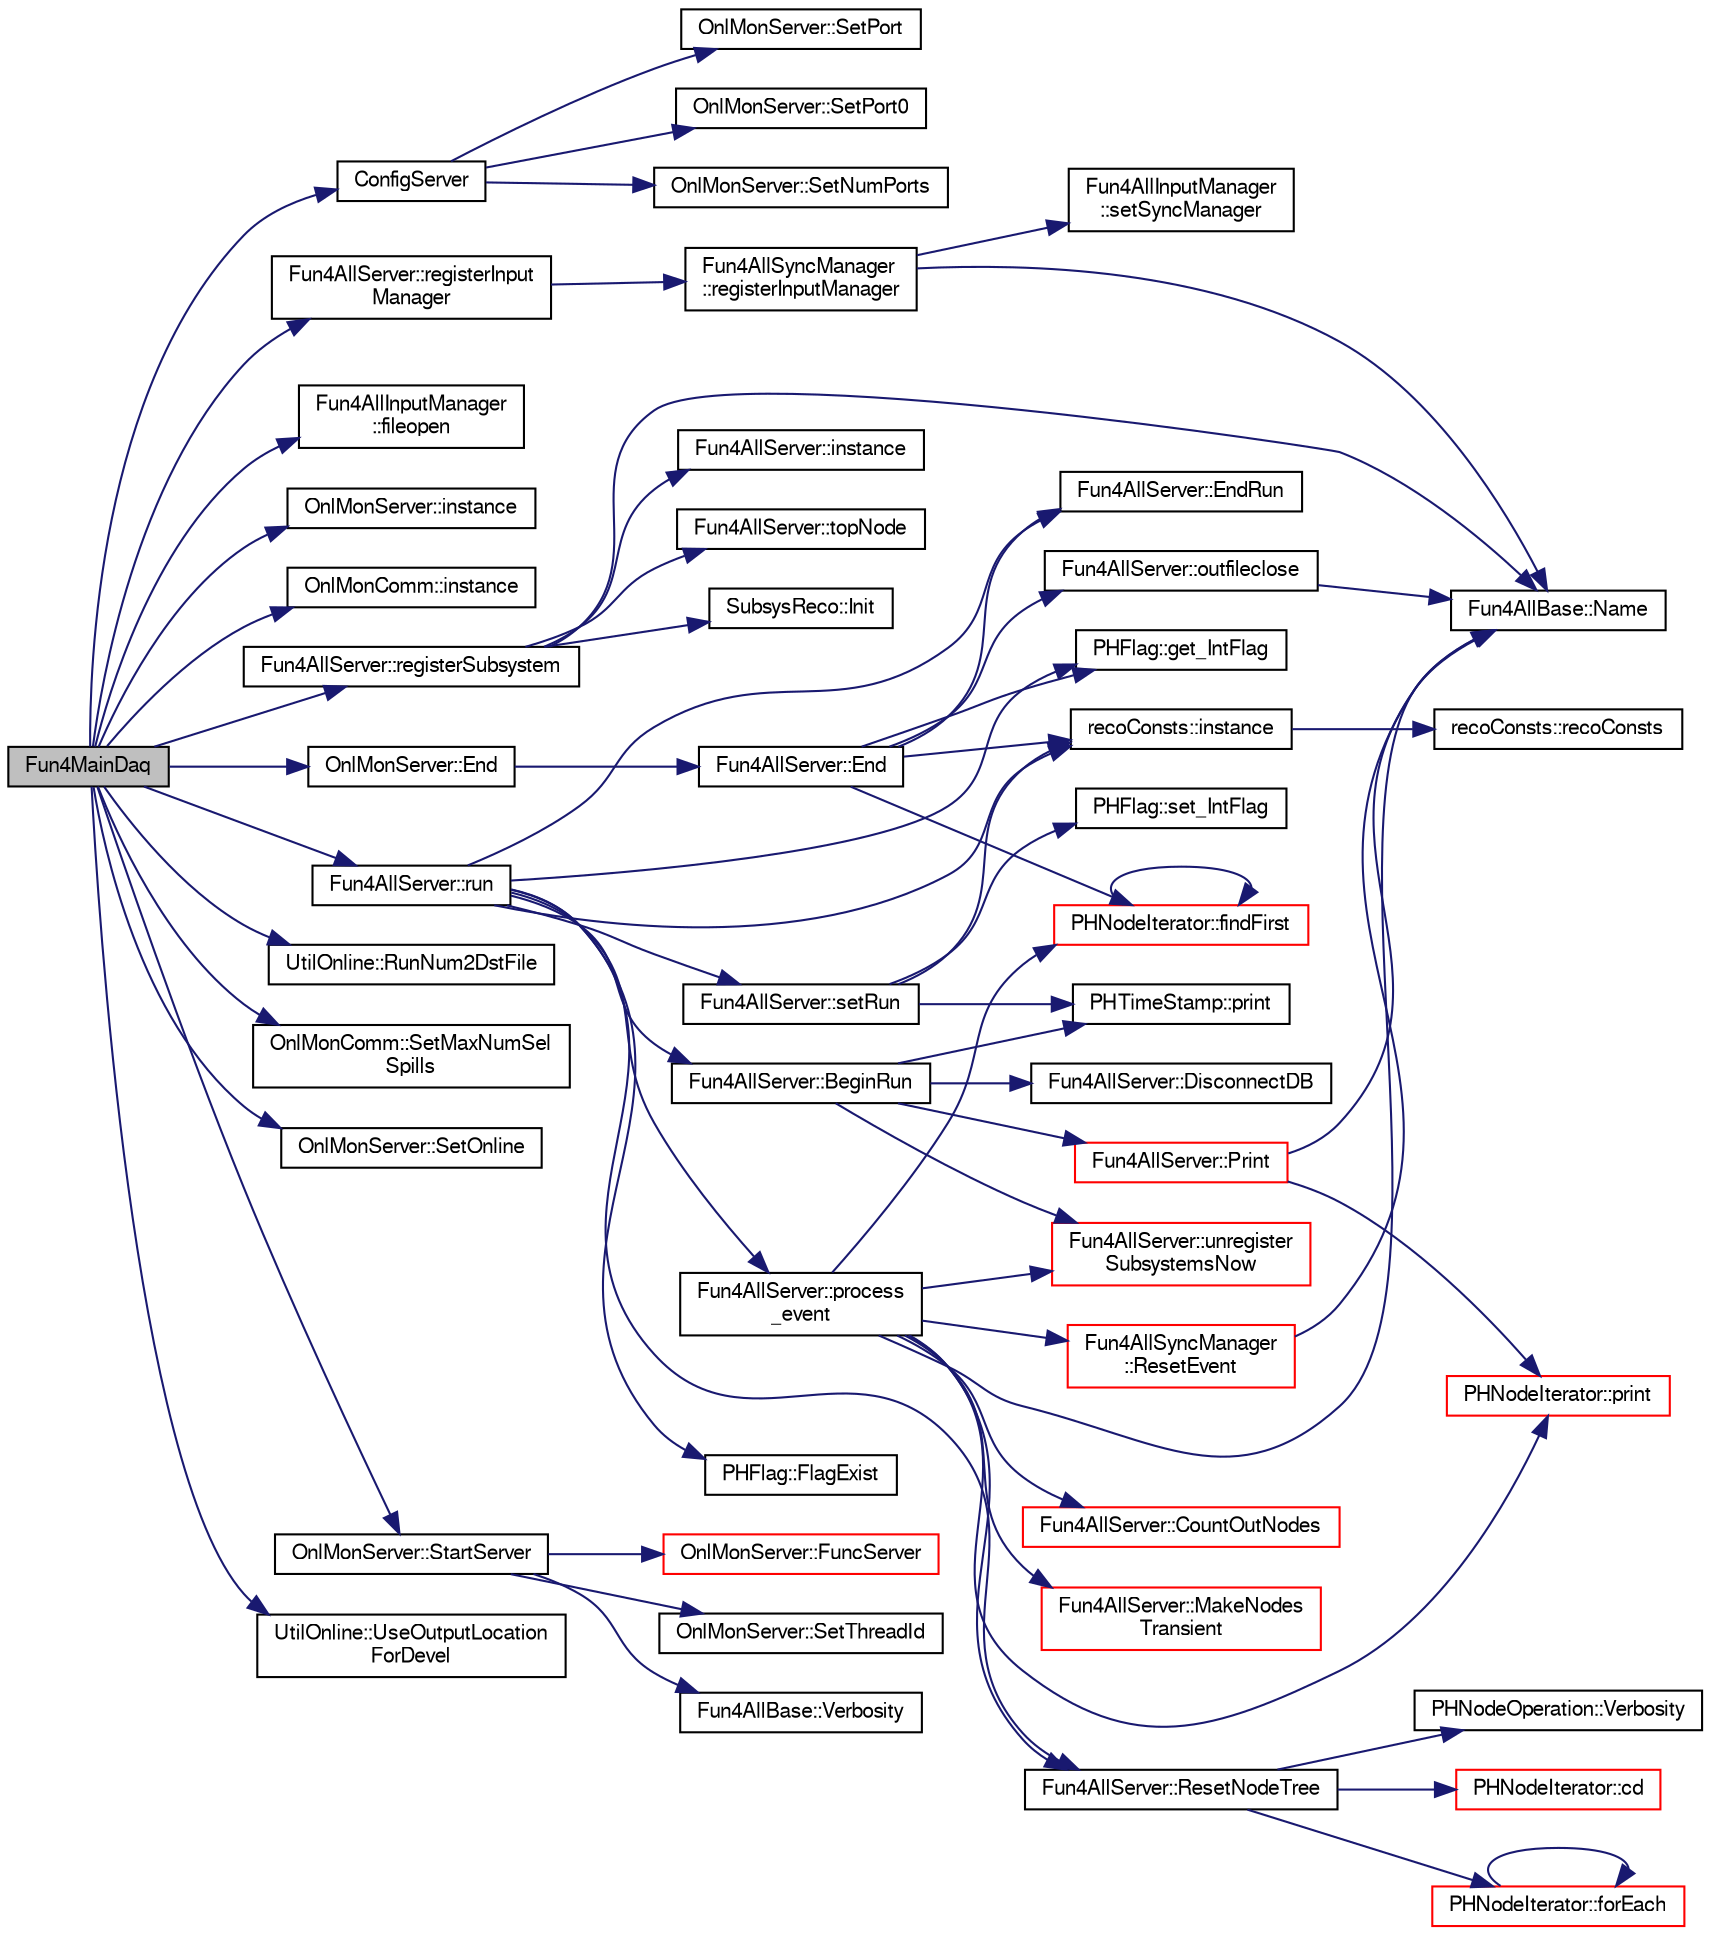 digraph "Fun4MainDaq"
{
  bgcolor="transparent";
  edge [fontname="FreeSans",fontsize="10",labelfontname="FreeSans",labelfontsize="10"];
  node [fontname="FreeSans",fontsize="10",shape=record];
  rankdir="LR";
  Node1 [label="Fun4MainDaq",height=0.2,width=0.4,color="black", fillcolor="grey75", style="filled" fontcolor="black"];
  Node1 -> Node2 [color="midnightblue",fontsize="10",style="solid",fontname="FreeSans"];
  Node2 [label="ConfigServer",height=0.2,width=0.4,color="black",URL="$df/d47/TestOnlMon4MainDaq_8C.html#acd752d21c84007d1ba0bc54dfd9cedc9"];
  Node2 -> Node3 [color="midnightblue",fontsize="10",style="solid",fontname="FreeSans"];
  Node3 [label="OnlMonServer::SetNumPorts",height=0.2,width=0.4,color="black",URL="$d8/d38/classOnlMonServer.html#a3f9772414d8537a9beb0ca858952c828"];
  Node2 -> Node4 [color="midnightblue",fontsize="10",style="solid",fontname="FreeSans"];
  Node4 [label="OnlMonServer::SetPort",height=0.2,width=0.4,color="black",URL="$d8/d38/classOnlMonServer.html#a6ec9ddf73836595d0fa269d5196898b6"];
  Node2 -> Node5 [color="midnightblue",fontsize="10",style="solid",fontname="FreeSans"];
  Node5 [label="OnlMonServer::SetPort0",height=0.2,width=0.4,color="black",URL="$d8/d38/classOnlMonServer.html#a4fa51dcd1bf21c09d28a5c5cbc9fe92b"];
  Node1 -> Node6 [color="midnightblue",fontsize="10",style="solid",fontname="FreeSans"];
  Node6 [label="OnlMonServer::End",height=0.2,width=0.4,color="black",URL="$d8/d38/classOnlMonServer.html#afa6a2749217b65d3de3f6fb3623c05b5"];
  Node6 -> Node7 [color="midnightblue",fontsize="10",style="solid",fontname="FreeSans"];
  Node7 [label="Fun4AllServer::End",height=0.2,width=0.4,color="black",URL="$da/d29/classFun4AllServer.html#ab7263450319ca1d5029209fde26a7af8"];
  Node7 -> Node8 [color="midnightblue",fontsize="10",style="solid",fontname="FreeSans"];
  Node8 [label="recoConsts::instance",height=0.2,width=0.4,color="black",URL="$d8/d14/classrecoConsts.html#ae69a5c29a7199ba16d0e537158618802"];
  Node8 -> Node9 [color="midnightblue",fontsize="10",style="solid",fontname="FreeSans"];
  Node9 [label="recoConsts::recoConsts",height=0.2,width=0.4,color="black",URL="$d8/d14/classrecoConsts.html#ae882d6adc62f783ec78114fe3dee3c24"];
  Node7 -> Node10 [color="midnightblue",fontsize="10",style="solid",fontname="FreeSans"];
  Node10 [label="Fun4AllServer::EndRun",height=0.2,width=0.4,color="black",URL="$da/d29/classFun4AllServer.html#a53b1b6b338aa36891f2690a188920980"];
  Node7 -> Node11 [color="midnightblue",fontsize="10",style="solid",fontname="FreeSans"];
  Node11 [label="PHFlag::get_IntFlag",height=0.2,width=0.4,color="black",URL="$d1/da8/classPHFlag.html#a07899067141a5f12333cc37183caddc8"];
  Node7 -> Node12 [color="midnightblue",fontsize="10",style="solid",fontname="FreeSans"];
  Node12 [label="PHNodeIterator::findFirst",height=0.2,width=0.4,color="red",URL="$d5/d07/classPHNodeIterator.html#aea98bf8619af59b1212a94fb32106baa"];
  Node12 -> Node12 [color="midnightblue",fontsize="10",style="solid",fontname="FreeSans"];
  Node7 -> Node13 [color="midnightblue",fontsize="10",style="solid",fontname="FreeSans"];
  Node13 [label="Fun4AllServer::outfileclose",height=0.2,width=0.4,color="black",URL="$da/d29/classFun4AllServer.html#a6f2074f451d0c0c1b4a802edde5ffb94"];
  Node13 -> Node14 [color="midnightblue",fontsize="10",style="solid",fontname="FreeSans"];
  Node14 [label="Fun4AllBase::Name",height=0.2,width=0.4,color="black",URL="$d5/dec/classFun4AllBase.html#a41f9ac377743d046f590617fd6f4f0ed",tooltip="Returns the name of this module. "];
  Node1 -> Node15 [color="midnightblue",fontsize="10",style="solid",fontname="FreeSans"];
  Node15 [label="Fun4AllInputManager\l::fileopen",height=0.2,width=0.4,color="black",URL="$d4/da9/classFun4AllInputManager.html#a8ad787f847a175450ec5beddeaa33ca6"];
  Node1 -> Node16 [color="midnightblue",fontsize="10",style="solid",fontname="FreeSans"];
  Node16 [label="OnlMonServer::instance",height=0.2,width=0.4,color="black",URL="$d8/d38/classOnlMonServer.html#a051f5d14c8aee2413bb6f69cb92dc096"];
  Node1 -> Node17 [color="midnightblue",fontsize="10",style="solid",fontname="FreeSans"];
  Node17 [label="OnlMonComm::instance",height=0.2,width=0.4,color="black",URL="$d9/d95/classOnlMonComm.html#a2702d6965a37f5a31ff1dd2bd1032ab9"];
  Node1 -> Node18 [color="midnightblue",fontsize="10",style="solid",fontname="FreeSans"];
  Node18 [label="Fun4AllServer::registerInput\lManager",height=0.2,width=0.4,color="black",URL="$da/d29/classFun4AllServer.html#ab2cb490790d15b865ae79eb3094caabe"];
  Node18 -> Node19 [color="midnightblue",fontsize="10",style="solid",fontname="FreeSans"];
  Node19 [label="Fun4AllSyncManager\l::registerInputManager",height=0.2,width=0.4,color="black",URL="$dd/ded/classFun4AllSyncManager.html#a2a284bc4ed777ec7f39d6e5c7090067c"];
  Node19 -> Node14 [color="midnightblue",fontsize="10",style="solid",fontname="FreeSans"];
  Node19 -> Node20 [color="midnightblue",fontsize="10",style="solid",fontname="FreeSans"];
  Node20 [label="Fun4AllInputManager\l::setSyncManager",height=0.2,width=0.4,color="black",URL="$d4/da9/classFun4AllInputManager.html#a5b0cdb689482c4143b7b22ca8a780c51"];
  Node1 -> Node21 [color="midnightblue",fontsize="10",style="solid",fontname="FreeSans"];
  Node21 [label="Fun4AllServer::registerSubsystem",height=0.2,width=0.4,color="black",URL="$da/d29/classFun4AllServer.html#a0a9947db0ede1e55622001eb7515f8c0"];
  Node21 -> Node22 [color="midnightblue",fontsize="10",style="solid",fontname="FreeSans"];
  Node22 [label="Fun4AllServer::instance",height=0.2,width=0.4,color="black",URL="$da/d29/classFun4AllServer.html#a3e55156f91b2c94bb6c4ef33ffce587a"];
  Node21 -> Node14 [color="midnightblue",fontsize="10",style="solid",fontname="FreeSans"];
  Node21 -> Node23 [color="midnightblue",fontsize="10",style="solid",fontname="FreeSans"];
  Node23 [label="Fun4AllServer::topNode",height=0.2,width=0.4,color="black",URL="$da/d29/classFun4AllServer.html#abcaf6825367e5db292ff795237bdcf62"];
  Node21 -> Node24 [color="midnightblue",fontsize="10",style="solid",fontname="FreeSans"];
  Node24 [label="SubsysReco::Init",height=0.2,width=0.4,color="black",URL="$d0/d32/classSubsysReco.html#a6670c0a093dd2c2bdd44f8fc6f9ba8e8"];
  Node1 -> Node25 [color="midnightblue",fontsize="10",style="solid",fontname="FreeSans"];
  Node25 [label="Fun4AllServer::run",height=0.2,width=0.4,color="black",URL="$da/d29/classFun4AllServer.html#a11bbc8b2f53bc06e0b05ee202dd6372a",tooltip="run n events (0 means up to end of file) "];
  Node25 -> Node8 [color="midnightblue",fontsize="10",style="solid",fontname="FreeSans"];
  Node25 -> Node26 [color="midnightblue",fontsize="10",style="solid",fontname="FreeSans"];
  Node26 [label="PHFlag::FlagExist",height=0.2,width=0.4,color="black",URL="$d1/da8/classPHFlag.html#a4b73a422f0076568904d71f40e849da5"];
  Node25 -> Node11 [color="midnightblue",fontsize="10",style="solid",fontname="FreeSans"];
  Node25 -> Node27 [color="midnightblue",fontsize="10",style="solid",fontname="FreeSans"];
  Node27 [label="Fun4AllServer::ResetNodeTree",height=0.2,width=0.4,color="black",URL="$da/d29/classFun4AllServer.html#ab2479a9a3e45d51118e308597acd5228"];
  Node27 -> Node28 [color="midnightblue",fontsize="10",style="solid",fontname="FreeSans"];
  Node28 [label="PHNodeOperation::Verbosity",height=0.2,width=0.4,color="black",URL="$db/d8e/classPHNodeOperation.html#a641fdf1094ec15063171e199a4066a0d"];
  Node27 -> Node29 [color="midnightblue",fontsize="10",style="solid",fontname="FreeSans"];
  Node29 [label="PHNodeIterator::cd",height=0.2,width=0.4,color="red",URL="$d5/d07/classPHNodeIterator.html#a4cfa0490b6522394b13723c7db38a3a6"];
  Node27 -> Node30 [color="midnightblue",fontsize="10",style="solid",fontname="FreeSans"];
  Node30 [label="PHNodeIterator::forEach",height=0.2,width=0.4,color="red",URL="$d5/d07/classPHNodeIterator.html#afeaefab44bf0ab15a439926205924f19"];
  Node30 -> Node30 [color="midnightblue",fontsize="10",style="solid",fontname="FreeSans"];
  Node25 -> Node31 [color="midnightblue",fontsize="10",style="solid",fontname="FreeSans"];
  Node31 [label="Fun4AllServer::setRun",height=0.2,width=0.4,color="black",URL="$da/d29/classFun4AllServer.html#af1002b9170308da078c0e14a5ac4b514"];
  Node31 -> Node8 [color="midnightblue",fontsize="10",style="solid",fontname="FreeSans"];
  Node31 -> Node32 [color="midnightblue",fontsize="10",style="solid",fontname="FreeSans"];
  Node32 [label="PHFlag::set_IntFlag",height=0.2,width=0.4,color="black",URL="$d1/da8/classPHFlag.html#a3ef5c3f1eff2daaaf18e5129858a9ef8"];
  Node31 -> Node33 [color="midnightblue",fontsize="10",style="solid",fontname="FreeSans"];
  Node33 [label="PHTimeStamp::print",height=0.2,width=0.4,color="black",URL="$da/dc2/classPHTimeStamp.html#a4ef1bd9d8bfb3a8263aa9ceafb80bb34"];
  Node25 -> Node34 [color="midnightblue",fontsize="10",style="solid",fontname="FreeSans"];
  Node34 [label="Fun4AllServer::BeginRun",height=0.2,width=0.4,color="black",URL="$da/d29/classFun4AllServer.html#afcfc5583204cac58b4e66a2406187a18"];
  Node34 -> Node33 [color="midnightblue",fontsize="10",style="solid",fontname="FreeSans"];
  Node34 -> Node35 [color="midnightblue",fontsize="10",style="solid",fontname="FreeSans"];
  Node35 [label="Fun4AllServer::unregister\lSubsystemsNow",height=0.2,width=0.4,color="red",URL="$da/d29/classFun4AllServer.html#a3a4e3f448388cb2e68b085e9038feaf8"];
  Node34 -> Node36 [color="midnightblue",fontsize="10",style="solid",fontname="FreeSans"];
  Node36 [label="Fun4AllServer::DisconnectDB",height=0.2,width=0.4,color="black",URL="$da/d29/classFun4AllServer.html#a1266c6d922adaaa9e895b854be49d3e8"];
  Node34 -> Node37 [color="midnightblue",fontsize="10",style="solid",fontname="FreeSans"];
  Node37 [label="Fun4AllServer::Print",height=0.2,width=0.4,color="red",URL="$da/d29/classFun4AllServer.html#ae1b1a243ee1a67367c8da4ec3bdc003d"];
  Node37 -> Node14 [color="midnightblue",fontsize="10",style="solid",fontname="FreeSans"];
  Node37 -> Node38 [color="midnightblue",fontsize="10",style="solid",fontname="FreeSans"];
  Node38 [label="PHNodeIterator::print",height=0.2,width=0.4,color="red",URL="$d5/d07/classPHNodeIterator.html#aec2fbc1e56be7e1a0b064ecde48edee5"];
  Node25 -> Node10 [color="midnightblue",fontsize="10",style="solid",fontname="FreeSans"];
  Node25 -> Node39 [color="midnightblue",fontsize="10",style="solid",fontname="FreeSans"];
  Node39 [label="Fun4AllServer::process\l_event",height=0.2,width=0.4,color="black",URL="$da/d29/classFun4AllServer.html#a6a65a944dfb40966ace97d35ab1f7942"];
  Node39 -> Node35 [color="midnightblue",fontsize="10",style="solid",fontname="FreeSans"];
  Node39 -> Node12 [color="midnightblue",fontsize="10",style="solid",fontname="FreeSans"];
  Node39 -> Node40 [color="midnightblue",fontsize="10",style="solid",fontname="FreeSans"];
  Node40 [label="Fun4AllServer::CountOutNodes",height=0.2,width=0.4,color="red",URL="$da/d29/classFun4AllServer.html#a6f3f13c3a8b5c29457e694ba910296aa"];
  Node39 -> Node41 [color="midnightblue",fontsize="10",style="solid",fontname="FreeSans"];
  Node41 [label="Fun4AllServer::MakeNodes\lTransient",height=0.2,width=0.4,color="red",URL="$da/d29/classFun4AllServer.html#a92c6fe0e0c19c48d2b1f9d0f63c12bbe"];
  Node39 -> Node38 [color="midnightblue",fontsize="10",style="solid",fontname="FreeSans"];
  Node39 -> Node14 [color="midnightblue",fontsize="10",style="solid",fontname="FreeSans"];
  Node39 -> Node42 [color="midnightblue",fontsize="10",style="solid",fontname="FreeSans"];
  Node42 [label="Fun4AllSyncManager\l::ResetEvent",height=0.2,width=0.4,color="red",URL="$dd/ded/classFun4AllSyncManager.html#ad15c8f6f6b17662d06c4c927bc3e3ba6"];
  Node42 -> Node14 [color="midnightblue",fontsize="10",style="solid",fontname="FreeSans"];
  Node39 -> Node27 [color="midnightblue",fontsize="10",style="solid",fontname="FreeSans"];
  Node1 -> Node43 [color="midnightblue",fontsize="10",style="solid",fontname="FreeSans"];
  Node43 [label="UtilOnline::RunNum2DstFile",height=0.2,width=0.4,color="black",URL="$df/da2/classUtilOnline.html#a77bb4df07b55c28ab99df1fa75d88e79",tooltip="Convert a run number to the corresponding name of DST file. "];
  Node1 -> Node44 [color="midnightblue",fontsize="10",style="solid",fontname="FreeSans"];
  Node44 [label="OnlMonComm::SetMaxNumSel\lSpills",height=0.2,width=0.4,color="black",URL="$d9/d95/classOnlMonComm.html#ac5fd77514c63c89e79d88db9a0f83daa"];
  Node1 -> Node45 [color="midnightblue",fontsize="10",style="solid",fontname="FreeSans"];
  Node45 [label="OnlMonServer::SetOnline",height=0.2,width=0.4,color="black",URL="$d8/d38/classOnlMonServer.html#a60dbd0076e0ea3f873f96039ed7403c5"];
  Node1 -> Node46 [color="midnightblue",fontsize="10",style="solid",fontname="FreeSans"];
  Node46 [label="OnlMonServer::StartServer",height=0.2,width=0.4,color="black",URL="$d8/d38/classOnlMonServer.html#a1faba47a8f98c19d258624675f820705"];
  Node46 -> Node47 [color="midnightblue",fontsize="10",style="solid",fontname="FreeSans"];
  Node47 [label="Fun4AllBase::Verbosity",height=0.2,width=0.4,color="black",URL="$d5/dec/classFun4AllBase.html#a8a5c77a92bdac6bc043476e132379a40",tooltip="Gets the verbosity of this module. "];
  Node46 -> Node48 [color="midnightblue",fontsize="10",style="solid",fontname="FreeSans"];
  Node48 [label="OnlMonServer::FuncServer",height=0.2,width=0.4,color="red",URL="$d8/d38/classOnlMonServer.html#a6b92b7327c6c0a063d3478cd8422e42c"];
  Node46 -> Node49 [color="midnightblue",fontsize="10",style="solid",fontname="FreeSans"];
  Node49 [label="OnlMonServer::SetThreadId",height=0.2,width=0.4,color="black",URL="$d8/d38/classOnlMonServer.html#ad47951c3720d1d0c910767acdc2f8ee8"];
  Node1 -> Node50 [color="midnightblue",fontsize="10",style="solid",fontname="FreeSans"];
  Node50 [label="UtilOnline::UseOutputLocation\lForDevel",height=0.2,width=0.4,color="black",URL="$df/da2/classUtilOnline.html#a1b169013bb8cf80fc91fe0acd1108678"];
}

